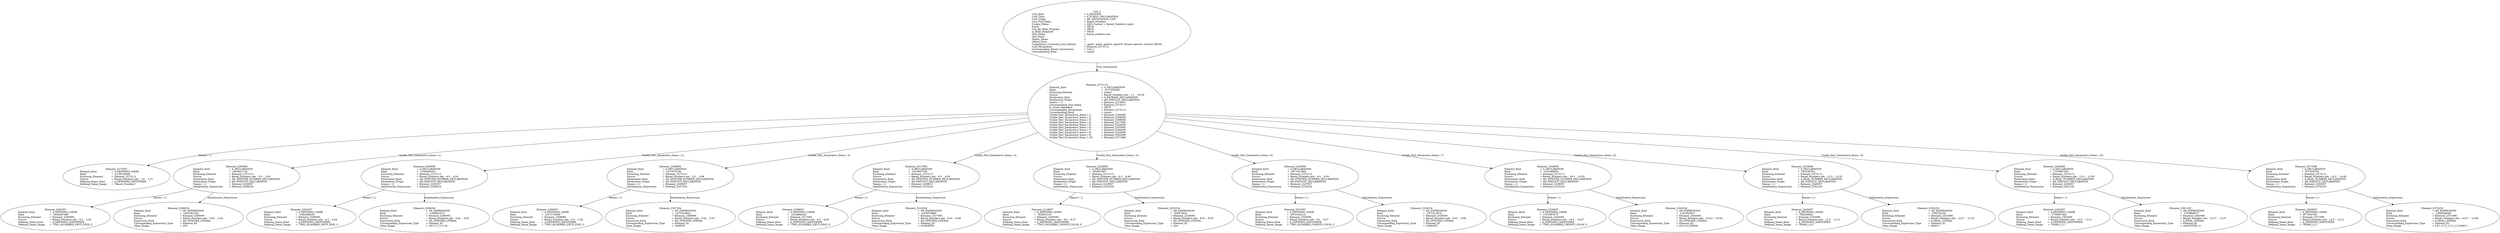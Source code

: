 digraph "based_numbers.adt" {
  Unit_2 -> Element_2373112
      [ label=Unit_Declaration ];
  Unit_2
      [ label=<<TABLE BORDER="0" CELLBORDER="0" CELLSPACING="0" CELLPADDING="0"> 
          <TR><TD COLSPAN="3">Unit_2</TD></TR>
          <TR><TD ALIGN="LEFT">Unit_Kind   </TD><TD> = </TD><TD ALIGN="LEFT">A_PACKAGE</TD></TR>
          <TR><TD ALIGN="LEFT">Unit_Class   </TD><TD> = </TD><TD ALIGN="LEFT">A_PUBLIC_DECLARATION</TD></TR>
          <TR><TD ALIGN="LEFT">Unit_Origin   </TD><TD> = </TD><TD ALIGN="LEFT">AN_APPLICATION_UNIT</TD></TR>
          <TR><TD ALIGN="LEFT">Unit_Full_Name    </TD><TD> = </TD><TD ALIGN="LEFT">Based_Numbers</TD></TR>
          <TR><TD ALIGN="LEFT">Unique_Name   </TD><TD> = </TD><TD ALIGN="LEFT">ASIS Context 1: Based_Numbers (spec)</TD></TR>
          <TR><TD ALIGN="LEFT">Exists  </TD><TD> = </TD><TD ALIGN="LEFT">TRUE</TD></TR>
          <TR><TD ALIGN="LEFT">Can_Be_Main_Program     </TD><TD> = </TD><TD ALIGN="LEFT">TRUE</TD></TR>
          <TR><TD ALIGN="LEFT">Is_Body_Required     </TD><TD> = </TD><TD ALIGN="LEFT">TRUE</TD></TR>
          <TR><TD ALIGN="LEFT">Text_Name   </TD><TD> = </TD><TD ALIGN="LEFT">based_numbers.ads</TD></TR>
          <TR><TD ALIGN="LEFT">Text_Form   </TD><TD> = </TD><TD ALIGN="LEFT"></TD></TR>
          <TR><TD ALIGN="LEFT">Object_Name   </TD><TD> = </TD><TD ALIGN="LEFT"></TD></TR>
          <TR><TD ALIGN="LEFT">Object_Form   </TD><TD> = </TD><TD ALIGN="LEFT"></TD></TR>
          <TR><TD ALIGN="LEFT">Compilation_Command_Line_Options         </TD><TD> = </TD><TD ALIGN="LEFT">-gnatc -gnatt -gnatws -gnatyN -mtune=generic -march=x86-64</TD></TR>
          <TR><TD ALIGN="LEFT">Unit_Declaration     </TD><TD> = </TD><TD ALIGN="LEFT">Element_2373112</TD></TR>
          <TR><TD ALIGN="LEFT">Corresponding_Parent_Declaration         </TD><TD> = </TD><TD ALIGN="LEFT">Unit_1</TD></TR>
          <TR><TD ALIGN="LEFT">Corresponding_Body     </TD><TD> = </TD><TD ALIGN="LEFT">(none)</TD></TR>
          </TABLE>> ];
  Element_2373112 -> Element_2273057
      [ label="Names ( 1)" ];
  Element_2373112 -> Element_2290095
      [ label="Visible_Part_Declarative_Items ( 1)" ];
  Element_2373112 -> Element_2299095
      [ label="Visible_Part_Declarative_Items ( 2)" ];
  Element_2373112 -> Element_2308095
      [ label="Visible_Part_Declarative_Items ( 3)" ];
  Element_2373112 -> Element_2317095
      [ label="Visible_Part_Declarative_Items ( 4)" ];
  Element_2373112 -> Element_2326095
      [ label="Visible_Part_Declarative_Items ( 5)" ];
  Element_2373112 -> Element_2335095
      [ label="Visible_Part_Declarative_Items ( 6)" ];
  Element_2373112 -> Element_2344095
      [ label="Visible_Part_Declarative_Items ( 7)" ];
  Element_2373112 -> Element_2353096
      [ label="Visible_Part_Declarative_Items ( 8)" ];
  Element_2373112 -> Element_2362096
      [ label="Visible_Part_Declarative_Items ( 9)" ];
  Element_2373112 -> Element_2371096
      [ label="Visible_Part_Declarative_Items ( 10)" ];
  Element_2373112
      [ label=<<TABLE BORDER="0" CELLBORDER="0" CELLSPACING="0" CELLPADDING="0"> 
          <TR><TD COLSPAN="3">Element_2373112</TD></TR>
          <TR><TD ALIGN="LEFT">Element_Kind    </TD><TD> = </TD><TD ALIGN="LEFT">A_DECLARATION</TD></TR>
          <TR><TD ALIGN="LEFT">Hash  </TD><TD> = </TD><TD ALIGN="LEFT">-2137259382</TD></TR>
          <TR><TD ALIGN="LEFT">Enclosing_Element     </TD><TD> = </TD><TD ALIGN="LEFT">(none)</TD></TR>
          <TR><TD ALIGN="LEFT">Source  </TD><TD> = </TD><TD ALIGN="LEFT">Based_Numbers.ads - 1:1 .. 16:18</TD></TR>
          <TR><TD ALIGN="LEFT">Declaration_Kind     </TD><TD> = </TD><TD ALIGN="LEFT">A_PACKAGE_DECLARATION</TD></TR>
          <TR><TD ALIGN="LEFT">Declaration_Origin     </TD><TD> = </TD><TD ALIGN="LEFT">AN_EXPLICIT_DECLARATION</TD></TR>
          <TR><TD ALIGN="LEFT">Names ( 1)   </TD><TD> = </TD><TD ALIGN="LEFT">Element_2273057</TD></TR>
          <TR><TD ALIGN="LEFT">Corresponding_End_Name      </TD><TD> = </TD><TD ALIGN="LEFT">Element_2374237</TD></TR>
          <TR><TD ALIGN="LEFT">Is_Name_Repeated     </TD><TD> = </TD><TD ALIGN="LEFT">TRUE</TD></TR>
          <TR><TD ALIGN="LEFT">Corresponding_Declaration       </TD><TD> = </TD><TD ALIGN="LEFT">Element_2373112</TD></TR>
          <TR><TD ALIGN="LEFT">Corresponding_Body     </TD><TD> = </TD><TD ALIGN="LEFT">(none)</TD></TR>
          <TR><TD ALIGN="LEFT">Visible_Part_Declarative_Items ( 1)         </TD><TD> = </TD><TD ALIGN="LEFT">Element_2290095</TD></TR>
          <TR><TD ALIGN="LEFT">Visible_Part_Declarative_Items ( 2)         </TD><TD> = </TD><TD ALIGN="LEFT">Element_2299095</TD></TR>
          <TR><TD ALIGN="LEFT">Visible_Part_Declarative_Items ( 3)         </TD><TD> = </TD><TD ALIGN="LEFT">Element_2308095</TD></TR>
          <TR><TD ALIGN="LEFT">Visible_Part_Declarative_Items ( 4)         </TD><TD> = </TD><TD ALIGN="LEFT">Element_2317095</TD></TR>
          <TR><TD ALIGN="LEFT">Visible_Part_Declarative_Items ( 5)         </TD><TD> = </TD><TD ALIGN="LEFT">Element_2326095</TD></TR>
          <TR><TD ALIGN="LEFT">Visible_Part_Declarative_Items ( 6)         </TD><TD> = </TD><TD ALIGN="LEFT">Element_2335095</TD></TR>
          <TR><TD ALIGN="LEFT">Visible_Part_Declarative_Items ( 7)         </TD><TD> = </TD><TD ALIGN="LEFT">Element_2344095</TD></TR>
          <TR><TD ALIGN="LEFT">Visible_Part_Declarative_Items ( 8)         </TD><TD> = </TD><TD ALIGN="LEFT">Element_2353096</TD></TR>
          <TR><TD ALIGN="LEFT">Visible_Part_Declarative_Items ( 9)         </TD><TD> = </TD><TD ALIGN="LEFT">Element_2362096</TD></TR>
          <TR><TD ALIGN="LEFT">Visible_Part_Declarative_Items ( 10)          </TD><TD> = </TD><TD ALIGN="LEFT">Element_2371096</TD></TR>
          </TABLE>> ];
  Element_2273057
      [ label=<<TABLE BORDER="0" CELLBORDER="0" CELLSPACING="0" CELLPADDING="0"> 
          <TR><TD COLSPAN="3">Element_2273057</TD></TR>
          <TR><TD ALIGN="LEFT">Element_Kind    </TD><TD> = </TD><TD ALIGN="LEFT">A_DEFINING_NAME</TD></TR>
          <TR><TD ALIGN="LEFT">Hash  </TD><TD> = </TD><TD ALIGN="LEFT">-2138156406</TD></TR>
          <TR><TD ALIGN="LEFT">Enclosing_Element     </TD><TD> = </TD><TD ALIGN="LEFT">Element_2373112</TD></TR>
          <TR><TD ALIGN="LEFT">Source  </TD><TD> = </TD><TD ALIGN="LEFT">Based_Numbers.ads - 1:9 .. 1:21</TD></TR>
          <TR><TD ALIGN="LEFT">Defining_Name_Kind     </TD><TD> = </TD><TD ALIGN="LEFT">A_DEFINING_IDENTIFIER</TD></TR>
          <TR><TD ALIGN="LEFT">Defining_Name_Image     </TD><TD> = </TD><TD ALIGN="LEFT">"Based_Numbers"</TD></TR>
          </TABLE>> ];
  Element_2290095 -> Element_2282057
      [ label="Names ( 1)" ];
  Element_2290095 -> Element_2289234
      [ label=Initialization_Expression ];
  Element_2290095
      [ label=<<TABLE BORDER="0" CELLBORDER="0" CELLSPACING="0" CELLPADDING="0"> 
          <TR><TD COLSPAN="3">Element_2290095</TD></TR>
          <TR><TD ALIGN="LEFT">Element_Kind    </TD><TD> = </TD><TD ALIGN="LEFT">A_DECLARATION</TD></TR>
          <TR><TD ALIGN="LEFT">Hash  </TD><TD> = </TD><TD ALIGN="LEFT">-1603931742</TD></TR>
          <TR><TD ALIGN="LEFT">Enclosing_Element     </TD><TD> = </TD><TD ALIGN="LEFT">Element_2373112</TD></TR>
          <TR><TD ALIGN="LEFT">Source  </TD><TD> = </TD><TD ALIGN="LEFT">Based_Numbers.ads - 3:3 .. 3:45</TD></TR>
          <TR><TD ALIGN="LEFT">Declaration_Kind     </TD><TD> = </TD><TD ALIGN="LEFT">AN_INTEGER_NUMBER_DECLARATION</TD></TR>
          <TR><TD ALIGN="LEFT">Declaration_Origin     </TD><TD> = </TD><TD ALIGN="LEFT">AN_EXPLICIT_DECLARATION</TD></TR>
          <TR><TD ALIGN="LEFT">Names ( 1)   </TD><TD> = </TD><TD ALIGN="LEFT">Element_2282057</TD></TR>
          <TR><TD ALIGN="LEFT">Initialization_Expression       </TD><TD> = </TD><TD ALIGN="LEFT">Element_2289234</TD></TR>
          </TABLE>> ];
  Element_2282057
      [ label=<<TABLE BORDER="0" CELLBORDER="0" CELLSPACING="0" CELLPADDING="0"> 
          <TR><TD COLSPAN="3">Element_2282057</TD></TR>
          <TR><TD ALIGN="LEFT">Element_Kind    </TD><TD> = </TD><TD ALIGN="LEFT">A_DEFINING_NAME</TD></TR>
          <TR><TD ALIGN="LEFT">Hash  </TD><TD> = </TD><TD ALIGN="LEFT">-1604087390</TD></TR>
          <TR><TD ALIGN="LEFT">Enclosing_Element     </TD><TD> = </TD><TD ALIGN="LEFT">Element_2290095</TD></TR>
          <TR><TD ALIGN="LEFT">Source  </TD><TD> = </TD><TD ALIGN="LEFT">Based_Numbers.ads - 3:3 .. 3:26</TD></TR>
          <TR><TD ALIGN="LEFT">Defining_Name_Kind     </TD><TD> = </TD><TD ALIGN="LEFT">A_DEFINING_IDENTIFIER</TD></TR>
          <TR><TD ALIGN="LEFT">Defining_Name_Image     </TD><TD> = </TD><TD ALIGN="LEFT">"TWO_HUNDRED_FIFTY_FIVE_0"</TD></TR>
          </TABLE>> ];
  Element_2289234
      [ label=<<TABLE BORDER="0" CELLBORDER="0" CELLSPACING="0" CELLPADDING="0"> 
          <TR><TD COLSPAN="3">Element_2289234</TD></TR>
          <TR><TD ALIGN="LEFT">Element_Kind    </TD><TD> = </TD><TD ALIGN="LEFT">AN_EXPRESSION</TD></TR>
          <TR><TD ALIGN="LEFT">Hash  </TD><TD> = </TD><TD ALIGN="LEFT">-1603361502</TD></TR>
          <TR><TD ALIGN="LEFT">Enclosing_Element     </TD><TD> = </TD><TD ALIGN="LEFT">Element_2290095</TD></TR>
          <TR><TD ALIGN="LEFT">Source  </TD><TD> = </TD><TD ALIGN="LEFT">Based_Numbers.ads - 3:42 .. 3:44</TD></TR>
          <TR><TD ALIGN="LEFT">Expression_Kind    </TD><TD> = </TD><TD ALIGN="LEFT">AN_INTEGER_LITERAL</TD></TR>
          <TR><TD ALIGN="LEFT">Corresponding_Expression_Type        </TD><TD> = </TD><TD ALIGN="LEFT">Element_82</TD></TR>
          <TR><TD ALIGN="LEFT">Value_Image   </TD><TD> = </TD><TD ALIGN="LEFT">255</TD></TR>
          </TABLE>> ];
  Element_2299095 -> Element_2291057
      [ label="Names ( 1)" ];
  Element_2299095 -> Element_2298234
      [ label=Initialization_Expression ];
  Element_2299095
      [ label=<<TABLE BORDER="0" CELLBORDER="0" CELLSPACING="0" CELLPADDING="0"> 
          <TR><TD COLSPAN="3">Element_2299095</TD></TR>
          <TR><TD ALIGN="LEFT">Element_Kind    </TD><TD> = </TD><TD ALIGN="LEFT">A_DECLARATION</TD></TR>
          <TR><TD ALIGN="LEFT">Hash  </TD><TD> = </TD><TD ALIGN="LEFT"> 1346566353</TD></TR>
          <TR><TD ALIGN="LEFT">Enclosing_Element     </TD><TD> = </TD><TD ALIGN="LEFT">Element_2373112</TD></TR>
          <TR><TD ALIGN="LEFT">Source  </TD><TD> = </TD><TD ALIGN="LEFT">Based_Numbers.ads - 4:3 .. 4:54</TD></TR>
          <TR><TD ALIGN="LEFT">Declaration_Kind     </TD><TD> = </TD><TD ALIGN="LEFT">AN_INTEGER_NUMBER_DECLARATION</TD></TR>
          <TR><TD ALIGN="LEFT">Declaration_Origin     </TD><TD> = </TD><TD ALIGN="LEFT">AN_EXPLICIT_DECLARATION</TD></TR>
          <TR><TD ALIGN="LEFT">Names ( 1)   </TD><TD> = </TD><TD ALIGN="LEFT">Element_2291057</TD></TR>
          <TR><TD ALIGN="LEFT">Initialization_Expression       </TD><TD> = </TD><TD ALIGN="LEFT">Element_2298234</TD></TR>
          </TABLE>> ];
  Element_2291057
      [ label=<<TABLE BORDER="0" CELLBORDER="0" CELLSPACING="0" CELLPADDING="0"> 
          <TR><TD COLSPAN="3">Element_2291057</TD></TR>
          <TR><TD ALIGN="LEFT">Element_Kind    </TD><TD> = </TD><TD ALIGN="LEFT">A_DEFINING_NAME</TD></TR>
          <TR><TD ALIGN="LEFT">Hash  </TD><TD> = </TD><TD ALIGN="LEFT"> 1346488529</TD></TR>
          <TR><TD ALIGN="LEFT">Enclosing_Element     </TD><TD> = </TD><TD ALIGN="LEFT">Element_2299095</TD></TR>
          <TR><TD ALIGN="LEFT">Source  </TD><TD> = </TD><TD ALIGN="LEFT">Based_Numbers.ads - 4:3 .. 4:26</TD></TR>
          <TR><TD ALIGN="LEFT">Defining_Name_Kind     </TD><TD> = </TD><TD ALIGN="LEFT">A_DEFINING_IDENTIFIER</TD></TR>
          <TR><TD ALIGN="LEFT">Defining_Name_Image     </TD><TD> = </TD><TD ALIGN="LEFT">"TWO_HUNDRED_FIFTY_FIVE_1"</TD></TR>
          </TABLE>> ];
  Element_2298234
      [ label=<<TABLE BORDER="0" CELLBORDER="0" CELLSPACING="0" CELLPADDING="0"> 
          <TR><TD COLSPAN="3">Element_2298234</TD></TR>
          <TR><TD ALIGN="LEFT">Element_Kind    </TD><TD> = </TD><TD ALIGN="LEFT">AN_EXPRESSION</TD></TR>
          <TR><TD ALIGN="LEFT">Hash  </TD><TD> = </TD><TD ALIGN="LEFT"> 1346851473</TD></TR>
          <TR><TD ALIGN="LEFT">Enclosing_Element     </TD><TD> = </TD><TD ALIGN="LEFT">Element_2299095</TD></TR>
          <TR><TD ALIGN="LEFT">Source  </TD><TD> = </TD><TD ALIGN="LEFT">Based_Numbers.ads - 4:42 .. 4:53</TD></TR>
          <TR><TD ALIGN="LEFT">Expression_Kind    </TD><TD> = </TD><TD ALIGN="LEFT">AN_INTEGER_LITERAL</TD></TR>
          <TR><TD ALIGN="LEFT">Corresponding_Expression_Type        </TD><TD> = </TD><TD ALIGN="LEFT">Element_82</TD></TR>
          <TR><TD ALIGN="LEFT">Value_Image   </TD><TD> = </TD><TD ALIGN="LEFT">2#1111_1111#</TD></TR>
          </TABLE>> ];
  Element_2308095 -> Element_2300057
      [ label="Names ( 1)" ];
  Element_2308095 -> Element_2307234
      [ label=Initialization_Expression ];
  Element_2308095
      [ label=<<TABLE BORDER="0" CELLBORDER="0" CELLSPACING="0" CELLPADDING="0"> 
          <TR><TD COLSPAN="3">Element_2308095</TD></TR>
          <TR><TD ALIGN="LEFT">Element_Kind    </TD><TD> = </TD><TD ALIGN="LEFT">A_DECLARATION</TD></TR>
          <TR><TD ALIGN="LEFT">Hash  </TD><TD> = </TD><TD ALIGN="LEFT">-1473676184</TD></TR>
          <TR><TD ALIGN="LEFT">Enclosing_Element     </TD><TD> = </TD><TD ALIGN="LEFT">Element_2373112</TD></TR>
          <TR><TD ALIGN="LEFT">Source  </TD><TD> = </TD><TD ALIGN="LEFT">Based_Numbers.ads - 5:3 .. 5:48</TD></TR>
          <TR><TD ALIGN="LEFT">Declaration_Kind     </TD><TD> = </TD><TD ALIGN="LEFT">AN_INTEGER_NUMBER_DECLARATION</TD></TR>
          <TR><TD ALIGN="LEFT">Declaration_Origin     </TD><TD> = </TD><TD ALIGN="LEFT">AN_EXPLICIT_DECLARATION</TD></TR>
          <TR><TD ALIGN="LEFT">Names ( 1)   </TD><TD> = </TD><TD ALIGN="LEFT">Element_2300057</TD></TR>
          <TR><TD ALIGN="LEFT">Initialization_Expression       </TD><TD> = </TD><TD ALIGN="LEFT">Element_2307234</TD></TR>
          </TABLE>> ];
  Element_2300057
      [ label=<<TABLE BORDER="0" CELLBORDER="0" CELLSPACING="0" CELLPADDING="0"> 
          <TR><TD COLSPAN="3">Element_2300057</TD></TR>
          <TR><TD ALIGN="LEFT">Element_Kind    </TD><TD> = </TD><TD ALIGN="LEFT">A_DEFINING_NAME</TD></TR>
          <TR><TD ALIGN="LEFT">Hash  </TD><TD> = </TD><TD ALIGN="LEFT">-1473715096</TD></TR>
          <TR><TD ALIGN="LEFT">Enclosing_Element     </TD><TD> = </TD><TD ALIGN="LEFT">Element_2308095</TD></TR>
          <TR><TD ALIGN="LEFT">Source  </TD><TD> = </TD><TD ALIGN="LEFT">Based_Numbers.ads - 5:3 .. 5:26</TD></TR>
          <TR><TD ALIGN="LEFT">Defining_Name_Kind     </TD><TD> = </TD><TD ALIGN="LEFT">A_DEFINING_IDENTIFIER</TD></TR>
          <TR><TD ALIGN="LEFT">Defining_Name_Image     </TD><TD> = </TD><TD ALIGN="LEFT">"TWO_HUNDRED_FIFTY_FIVE_2"</TD></TR>
          </TABLE>> ];
  Element_2307234
      [ label=<<TABLE BORDER="0" CELLBORDER="0" CELLSPACING="0" CELLPADDING="0"> 
          <TR><TD COLSPAN="3">Element_2307234</TD></TR>
          <TR><TD ALIGN="LEFT">Element_Kind    </TD><TD> = </TD><TD ALIGN="LEFT">AN_EXPRESSION</TD></TR>
          <TR><TD ALIGN="LEFT">Hash  </TD><TD> = </TD><TD ALIGN="LEFT">-1473533624</TD></TR>
          <TR><TD ALIGN="LEFT">Enclosing_Element     </TD><TD> = </TD><TD ALIGN="LEFT">Element_2308095</TD></TR>
          <TR><TD ALIGN="LEFT">Source  </TD><TD> = </TD><TD ALIGN="LEFT">Based_Numbers.ads - 5:42 .. 5:47</TD></TR>
          <TR><TD ALIGN="LEFT">Expression_Kind    </TD><TD> = </TD><TD ALIGN="LEFT">AN_INTEGER_LITERAL</TD></TR>
          <TR><TD ALIGN="LEFT">Corresponding_Expression_Type        </TD><TD> = </TD><TD ALIGN="LEFT">Element_82</TD></TR>
          <TR><TD ALIGN="LEFT">Value_Image   </TD><TD> = </TD><TD ALIGN="LEFT">16#FF#</TD></TR>
          </TABLE>> ];
  Element_2317095 -> Element_2309057
      [ label="Names ( 1)" ];
  Element_2317095 -> Element_2316234
      [ label=Initialization_Expression ];
  Element_2317095
      [ label=<<TABLE BORDER="0" CELLBORDER="0" CELLSPACING="0" CELLPADDING="0"> 
          <TR><TD COLSPAN="3">Element_2317095</TD></TR>
          <TR><TD ALIGN="LEFT">Element_Kind    </TD><TD> = </TD><TD ALIGN="LEFT">A_DECLARATION</TD></TR>
          <TR><TD ALIGN="LEFT">Hash  </TD><TD> = </TD><TD ALIGN="LEFT"> 1410907700</TD></TR>
          <TR><TD ALIGN="LEFT">Enclosing_Element     </TD><TD> = </TD><TD ALIGN="LEFT">Element_2373112</TD></TR>
          <TR><TD ALIGN="LEFT">Source  </TD><TD> = </TD><TD ALIGN="LEFT">Based_Numbers.ads - 6:3 .. 6:50</TD></TR>
          <TR><TD ALIGN="LEFT">Declaration_Kind     </TD><TD> = </TD><TD ALIGN="LEFT">AN_INTEGER_NUMBER_DECLARATION</TD></TR>
          <TR><TD ALIGN="LEFT">Declaration_Origin     </TD><TD> = </TD><TD ALIGN="LEFT">AN_EXPLICIT_DECLARATION</TD></TR>
          <TR><TD ALIGN="LEFT">Names ( 1)   </TD><TD> = </TD><TD ALIGN="LEFT">Element_2309057</TD></TR>
          <TR><TD ALIGN="LEFT">Initialization_Expression       </TD><TD> = </TD><TD ALIGN="LEFT">Element_2316234</TD></TR>
          </TABLE>> ];
  Element_2309057
      [ label=<<TABLE BORDER="0" CELLBORDER="0" CELLSPACING="0" CELLPADDING="0"> 
          <TR><TD COLSPAN="3">Element_2309057</TD></TR>
          <TR><TD ALIGN="LEFT">Element_Kind    </TD><TD> = </TD><TD ALIGN="LEFT">A_DEFINING_NAME</TD></TR>
          <TR><TD ALIGN="LEFT">Hash  </TD><TD> = </TD><TD ALIGN="LEFT"> 1410888244</TD></TR>
          <TR><TD ALIGN="LEFT">Enclosing_Element     </TD><TD> = </TD><TD ALIGN="LEFT">Element_2317095</TD></TR>
          <TR><TD ALIGN="LEFT">Source  </TD><TD> = </TD><TD ALIGN="LEFT">Based_Numbers.ads - 6:3 .. 6:26</TD></TR>
          <TR><TD ALIGN="LEFT">Defining_Name_Kind     </TD><TD> = </TD><TD ALIGN="LEFT">A_DEFINING_IDENTIFIER</TD></TR>
          <TR><TD ALIGN="LEFT">Defining_Name_Image     </TD><TD> = </TD><TD ALIGN="LEFT">"TWO_HUNDRED_FIFTY_FIVE_3"</TD></TR>
          </TABLE>> ];
  Element_2316234
      [ label=<<TABLE BORDER="0" CELLBORDER="0" CELLSPACING="0" CELLPADDING="0"> 
          <TR><TD COLSPAN="3">Element_2316234</TD></TR>
          <TR><TD ALIGN="LEFT">Element_Kind    </TD><TD> = </TD><TD ALIGN="LEFT">AN_EXPRESSION</TD></TR>
          <TR><TD ALIGN="LEFT">Hash  </TD><TD> = </TD><TD ALIGN="LEFT"> 1410978980</TD></TR>
          <TR><TD ALIGN="LEFT">Enclosing_Element     </TD><TD> = </TD><TD ALIGN="LEFT">Element_2317095</TD></TR>
          <TR><TD ALIGN="LEFT">Source  </TD><TD> = </TD><TD ALIGN="LEFT">Based_Numbers.ads - 6:42 .. 6:49</TD></TR>
          <TR><TD ALIGN="LEFT">Expression_Kind    </TD><TD> = </TD><TD ALIGN="LEFT">AN_INTEGER_LITERAL</TD></TR>
          <TR><TD ALIGN="LEFT">Corresponding_Expression_Type        </TD><TD> = </TD><TD ALIGN="LEFT">Element_82</TD></TR>
          <TR><TD ALIGN="LEFT">Value_Image   </TD><TD> = </TD><TD ALIGN="LEFT">016#0FF#</TD></TR>
          </TABLE>> ];
  Element_2326095 -> Element_2318057
      [ label="Names ( 1)" ];
  Element_2326095 -> Element_2325234
      [ label=Initialization_Expression ];
  Element_2326095
      [ label=<<TABLE BORDER="0" CELLBORDER="0" CELLSPACING="0" CELLPADDING="0"> 
          <TR><TD COLSPAN="3">Element_2326095</TD></TR>
          <TR><TD ALIGN="LEFT">Element_Kind    </TD><TD> = </TD><TD ALIGN="LEFT">A_DECLARATION</TD></TR>
          <TR><TD ALIGN="LEFT">Hash  </TD><TD> = </TD><TD ALIGN="LEFT"> 352857997</TD></TR>
          <TR><TD ALIGN="LEFT">Enclosing_Element     </TD><TD> = </TD><TD ALIGN="LEFT">Element_2373112</TD></TR>
          <TR><TD ALIGN="LEFT">Source  </TD><TD> = </TD><TD ALIGN="LEFT">Based_Numbers.ads - 8:3 .. 8:46</TD></TR>
          <TR><TD ALIGN="LEFT">Declaration_Kind     </TD><TD> = </TD><TD ALIGN="LEFT">AN_INTEGER_NUMBER_DECLARATION</TD></TR>
          <TR><TD ALIGN="LEFT">Declaration_Origin     </TD><TD> = </TD><TD ALIGN="LEFT">AN_EXPLICIT_DECLARATION</TD></TR>
          <TR><TD ALIGN="LEFT">Names ( 1)   </TD><TD> = </TD><TD ALIGN="LEFT">Element_2318057</TD></TR>
          <TR><TD ALIGN="LEFT">Initialization_Expression       </TD><TD> = </TD><TD ALIGN="LEFT">Element_2325234</TD></TR>
          </TABLE>> ];
  Element_2318057
      [ label=<<TABLE BORDER="0" CELLBORDER="0" CELLSPACING="0" CELLPADDING="0"> 
          <TR><TD COLSPAN="3">Element_2318057</TD></TR>
          <TR><TD ALIGN="LEFT">Element_Kind    </TD><TD> = </TD><TD ALIGN="LEFT">A_DEFINING_NAME</TD></TR>
          <TR><TD ALIGN="LEFT">Hash  </TD><TD> = </TD><TD ALIGN="LEFT"> 352853133</TD></TR>
          <TR><TD ALIGN="LEFT">Enclosing_Element     </TD><TD> = </TD><TD ALIGN="LEFT">Element_2326095</TD></TR>
          <TR><TD ALIGN="LEFT">Source  </TD><TD> = </TD><TD ALIGN="LEFT">Based_Numbers.ads - 8:3 .. 8:27</TD></TR>
          <TR><TD ALIGN="LEFT">Defining_Name_Kind     </TD><TD> = </TD><TD ALIGN="LEFT">A_DEFINING_IDENTIFIER</TD></TR>
          <TR><TD ALIGN="LEFT">Defining_Name_Image     </TD><TD> = </TD><TD ALIGN="LEFT">"TWO_HUNDRED_TWENTY_FOUR_0"</TD></TR>
          </TABLE>> ];
  Element_2325234
      [ label=<<TABLE BORDER="0" CELLBORDER="0" CELLSPACING="0" CELLPADDING="0"> 
          <TR><TD COLSPAN="3">Element_2325234</TD></TR>
          <TR><TD ALIGN="LEFT">Element_Kind    </TD><TD> = </TD><TD ALIGN="LEFT">AN_EXPRESSION</TD></TR>
          <TR><TD ALIGN="LEFT">Hash  </TD><TD> = </TD><TD ALIGN="LEFT"> 352875821</TD></TR>
          <TR><TD ALIGN="LEFT">Enclosing_Element     </TD><TD> = </TD><TD ALIGN="LEFT">Element_2326095</TD></TR>
          <TR><TD ALIGN="LEFT">Source  </TD><TD> = </TD><TD ALIGN="LEFT">Based_Numbers.ads - 8:43 .. 8:45</TD></TR>
          <TR><TD ALIGN="LEFT">Expression_Kind    </TD><TD> = </TD><TD ALIGN="LEFT">AN_INTEGER_LITERAL</TD></TR>
          <TR><TD ALIGN="LEFT">Corresponding_Expression_Type        </TD><TD> = </TD><TD ALIGN="LEFT">Element_82</TD></TR>
          <TR><TD ALIGN="LEFT">Value_Image   </TD><TD> = </TD><TD ALIGN="LEFT">224</TD></TR>
          </TABLE>> ];
  Element_2335095 -> Element_2327057
      [ label="Names ( 1)" ];
  Element_2335095 -> Element_2334234
      [ label=Initialization_Expression ];
  Element_2335095
      [ label=<<TABLE BORDER="0" CELLBORDER="0" CELLSPACING="0" CELLPADDING="0"> 
          <TR><TD COLSPAN="3">Element_2335095</TD></TR>
          <TR><TD ALIGN="LEFT">Element_Kind    </TD><TD> = </TD><TD ALIGN="LEFT">A_DECLARATION</TD></TR>
          <TR><TD ALIGN="LEFT">Hash  </TD><TD> = </TD><TD ALIGN="LEFT">-1971021882</TD></TR>
          <TR><TD ALIGN="LEFT">Enclosing_Element     </TD><TD> = </TD><TD ALIGN="LEFT">Element_2373112</TD></TR>
          <TR><TD ALIGN="LEFT">Source  </TD><TD> = </TD><TD ALIGN="LEFT">Based_Numbers.ads - 9:3 .. 9:50</TD></TR>
          <TR><TD ALIGN="LEFT">Declaration_Kind     </TD><TD> = </TD><TD ALIGN="LEFT">AN_INTEGER_NUMBER_DECLARATION</TD></TR>
          <TR><TD ALIGN="LEFT">Declaration_Origin     </TD><TD> = </TD><TD ALIGN="LEFT">AN_EXPLICIT_DECLARATION</TD></TR>
          <TR><TD ALIGN="LEFT">Names ( 1)   </TD><TD> = </TD><TD ALIGN="LEFT">Element_2327057</TD></TR>
          <TR><TD ALIGN="LEFT">Initialization_Expression       </TD><TD> = </TD><TD ALIGN="LEFT">Element_2334234</TD></TR>
          </TABLE>> ];
  Element_2327057
      [ label=<<TABLE BORDER="0" CELLBORDER="0" CELLSPACING="0" CELLPADDING="0"> 
          <TR><TD COLSPAN="3">Element_2327057</TD></TR>
          <TR><TD ALIGN="LEFT">Element_Kind    </TD><TD> = </TD><TD ALIGN="LEFT">A_DEFINING_NAME</TD></TR>
          <TR><TD ALIGN="LEFT">Hash  </TD><TD> = </TD><TD ALIGN="LEFT">-1971024314</TD></TR>
          <TR><TD ALIGN="LEFT">Enclosing_Element     </TD><TD> = </TD><TD ALIGN="LEFT">Element_2335095</TD></TR>
          <TR><TD ALIGN="LEFT">Source  </TD><TD> = </TD><TD ALIGN="LEFT">Based_Numbers.ads - 9:3 .. 9:27</TD></TR>
          <TR><TD ALIGN="LEFT">Defining_Name_Kind     </TD><TD> = </TD><TD ALIGN="LEFT">A_DEFINING_IDENTIFIER</TD></TR>
          <TR><TD ALIGN="LEFT">Defining_Name_Image     </TD><TD> = </TD><TD ALIGN="LEFT">"TWO_HUNDRED_TWENTY_FOUR_1"</TD></TR>
          </TABLE>> ];
  Element_2334234
      [ label=<<TABLE BORDER="0" CELLBORDER="0" CELLSPACING="0" CELLPADDING="0"> 
          <TR><TD COLSPAN="3">Element_2334234</TD></TR>
          <TR><TD ALIGN="LEFT">Element_Kind    </TD><TD> = </TD><TD ALIGN="LEFT">AN_EXPRESSION</TD></TR>
          <TR><TD ALIGN="LEFT">Hash  </TD><TD> = </TD><TD ALIGN="LEFT">-1971012970</TD></TR>
          <TR><TD ALIGN="LEFT">Enclosing_Element     </TD><TD> = </TD><TD ALIGN="LEFT">Element_2335095</TD></TR>
          <TR><TD ALIGN="LEFT">Source  </TD><TD> = </TD><TD ALIGN="LEFT">Based_Numbers.ads - 9:43 .. 9:49</TD></TR>
          <TR><TD ALIGN="LEFT">Expression_Kind    </TD><TD> = </TD><TD ALIGN="LEFT">AN_INTEGER_LITERAL</TD></TR>
          <TR><TD ALIGN="LEFT">Corresponding_Expression_Type        </TD><TD> = </TD><TD ALIGN="LEFT">Element_82</TD></TR>
          <TR><TD ALIGN="LEFT">Value_Image   </TD><TD> = </TD><TD ALIGN="LEFT">16#E#E1</TD></TR>
          </TABLE>> ];
  Element_2344095 -> Element_2336057
      [ label="Names ( 1)" ];
  Element_2344095 -> Element_2343234
      [ label=Initialization_Expression ];
  Element_2344095
      [ label=<<TABLE BORDER="0" CELLBORDER="0" CELLSPACING="0" CELLPADDING="0"> 
          <TR><TD COLSPAN="3">Element_2344095</TD></TR>
          <TR><TD ALIGN="LEFT">Element_Kind    </TD><TD> = </TD><TD ALIGN="LEFT">A_DECLARATION</TD></TR>
          <TR><TD ALIGN="LEFT">Hash  </TD><TD> = </TD><TD ALIGN="LEFT"> 1161989091</TD></TR>
          <TR><TD ALIGN="LEFT">Enclosing_Element     </TD><TD> = </TD><TD ALIGN="LEFT">Element_2373112</TD></TR>
          <TR><TD ALIGN="LEFT">Source  </TD><TD> = </TD><TD ALIGN="LEFT">Based_Numbers.ads - 10:3 .. 10:55</TD></TR>
          <TR><TD ALIGN="LEFT">Declaration_Kind     </TD><TD> = </TD><TD ALIGN="LEFT">AN_INTEGER_NUMBER_DECLARATION</TD></TR>
          <TR><TD ALIGN="LEFT">Declaration_Origin     </TD><TD> = </TD><TD ALIGN="LEFT">AN_EXPLICIT_DECLARATION</TD></TR>
          <TR><TD ALIGN="LEFT">Names ( 1)   </TD><TD> = </TD><TD ALIGN="LEFT">Element_2336057</TD></TR>
          <TR><TD ALIGN="LEFT">Initialization_Expression       </TD><TD> = </TD><TD ALIGN="LEFT">Element_2343234</TD></TR>
          </TABLE>> ];
  Element_2336057
      [ label=<<TABLE BORDER="0" CELLBORDER="0" CELLSPACING="0" CELLPADDING="0"> 
          <TR><TD COLSPAN="3">Element_2336057</TD></TR>
          <TR><TD ALIGN="LEFT">Element_Kind    </TD><TD> = </TD><TD ALIGN="LEFT">A_DEFINING_NAME</TD></TR>
          <TR><TD ALIGN="LEFT">Hash  </TD><TD> = </TD><TD ALIGN="LEFT"> 1161987875</TD></TR>
          <TR><TD ALIGN="LEFT">Enclosing_Element     </TD><TD> = </TD><TD ALIGN="LEFT">Element_2344095</TD></TR>
          <TR><TD ALIGN="LEFT">Source  </TD><TD> = </TD><TD ALIGN="LEFT">Based_Numbers.ads - 10:3 .. 10:27</TD></TR>
          <TR><TD ALIGN="LEFT">Defining_Name_Kind     </TD><TD> = </TD><TD ALIGN="LEFT">A_DEFINING_IDENTIFIER</TD></TR>
          <TR><TD ALIGN="LEFT">Defining_Name_Image     </TD><TD> = </TD><TD ALIGN="LEFT">"TWO_HUNDRED_TWENTY_FOUR_2"</TD></TR>
          </TABLE>> ];
  Element_2343234
      [ label=<<TABLE BORDER="0" CELLBORDER="0" CELLSPACING="0" CELLPADDING="0"> 
          <TR><TD COLSPAN="3">Element_2343234</TD></TR>
          <TR><TD ALIGN="LEFT">Element_Kind    </TD><TD> = </TD><TD ALIGN="LEFT">AN_EXPRESSION</TD></TR>
          <TR><TD ALIGN="LEFT">Hash  </TD><TD> = </TD><TD ALIGN="LEFT"> 1161993547</TD></TR>
          <TR><TD ALIGN="LEFT">Enclosing_Element     </TD><TD> = </TD><TD ALIGN="LEFT">Element_2344095</TD></TR>
          <TR><TD ALIGN="LEFT">Source  </TD><TD> = </TD><TD ALIGN="LEFT">Based_Numbers.ads - 10:43 .. 10:54</TD></TR>
          <TR><TD ALIGN="LEFT">Expression_Kind    </TD><TD> = </TD><TD ALIGN="LEFT">AN_INTEGER_LITERAL</TD></TR>
          <TR><TD ALIGN="LEFT">Corresponding_Expression_Type        </TD><TD> = </TD><TD ALIGN="LEFT">Element_82</TD></TR>
          <TR><TD ALIGN="LEFT">Value_Image   </TD><TD> = </TD><TD ALIGN="LEFT">2#1110_0000#</TD></TR>
          </TABLE>> ];
  Element_2353096 -> Element_2345057
      [ label="Names ( 1)" ];
  Element_2353096 -> Element_2352235
      [ label=Initialization_Expression ];
  Element_2353096
      [ label=<<TABLE BORDER="0" CELLBORDER="0" CELLSPACING="0" CELLPADDING="0"> 
          <TR><TD COLSPAN="3">Element_2353096</TD></TR>
          <TR><TD ALIGN="LEFT">Element_Kind    </TD><TD> = </TD><TD ALIGN="LEFT">A_DECLARATION</TD></TR>
          <TR><TD ALIGN="LEFT">Hash  </TD><TD> = </TD><TD ALIGN="LEFT">-783236352</TD></TR>
          <TR><TD ALIGN="LEFT">Enclosing_Element     </TD><TD> = </TD><TD ALIGN="LEFT">Element_2373112</TD></TR>
          <TR><TD ALIGN="LEFT">Source  </TD><TD> = </TD><TD ALIGN="LEFT">Based_Numbers.ads - 12:3 .. 12:33</TD></TR>
          <TR><TD ALIGN="LEFT">Declaration_Kind     </TD><TD> = </TD><TD ALIGN="LEFT">A_REAL_NUMBER_DECLARATION</TD></TR>
          <TR><TD ALIGN="LEFT">Declaration_Origin     </TD><TD> = </TD><TD ALIGN="LEFT">AN_EXPLICIT_DECLARATION</TD></TR>
          <TR><TD ALIGN="LEFT">Names ( 1)   </TD><TD> = </TD><TD ALIGN="LEFT">Element_2345057</TD></TR>
          <TR><TD ALIGN="LEFT">Initialization_Expression       </TD><TD> = </TD><TD ALIGN="LEFT">Element_2352235</TD></TR>
          </TABLE>> ];
  Element_2345057
      [ label=<<TABLE BORDER="0" CELLBORDER="0" CELLSPACING="0" CELLPADDING="0"> 
          <TR><TD COLSPAN="3">Element_2345057</TD></TR>
          <TR><TD ALIGN="LEFT">Element_Kind    </TD><TD> = </TD><TD ALIGN="LEFT">A_DEFINING_NAME</TD></TR>
          <TR><TD ALIGN="LEFT">Hash  </TD><TD> = </TD><TD ALIGN="LEFT">-783236664</TD></TR>
          <TR><TD ALIGN="LEFT">Enclosing_Element     </TD><TD> = </TD><TD ALIGN="LEFT">Element_2353096</TD></TR>
          <TR><TD ALIGN="LEFT">Source  </TD><TD> = </TD><TD ALIGN="LEFT">Based_Numbers.ads - 12:3 .. 12:11</TD></TR>
          <TR><TD ALIGN="LEFT">Defining_Name_Kind     </TD><TD> = </TD><TD ALIGN="LEFT">A_DEFINING_IDENTIFIER</TD></TR>
          <TR><TD ALIGN="LEFT">Defining_Name_Image     </TD><TD> = </TD><TD ALIGN="LEFT">"F4095_0_0"</TD></TR>
          </TABLE>> ];
  Element_2352235
      [ label=<<TABLE BORDER="0" CELLBORDER="0" CELLSPACING="0" CELLPADDING="0"> 
          <TR><TD COLSPAN="3">Element_2352235</TD></TR>
          <TR><TD ALIGN="LEFT">Element_Kind    </TD><TD> = </TD><TD ALIGN="LEFT">AN_EXPRESSION</TD></TR>
          <TR><TD ALIGN="LEFT">Hash  </TD><TD> = </TD><TD ALIGN="LEFT">-783235238</TD></TR>
          <TR><TD ALIGN="LEFT">Enclosing_Element     </TD><TD> = </TD><TD ALIGN="LEFT">Element_2353096</TD></TR>
          <TR><TD ALIGN="LEFT">Source  </TD><TD> = </TD><TD ALIGN="LEFT">Based_Numbers.ads - 12:27 .. 12:32</TD></TR>
          <TR><TD ALIGN="LEFT">Expression_Kind    </TD><TD> = </TD><TD ALIGN="LEFT">A_REAL_LITERAL</TD></TR>
          <TR><TD ALIGN="LEFT">Corresponding_Expression_Type        </TD><TD> = </TD><TD ALIGN="LEFT">Element_82</TD></TR>
          <TR><TD ALIGN="LEFT">Value_Image   </TD><TD> = </TD><TD ALIGN="LEFT">4095.0</TD></TR>
          </TABLE>> ];
  Element_2362096 -> Element_2354057
      [ label="Names ( 1)" ];
  Element_2362096 -> Element_2361235
      [ label=Initialization_Expression ];
  Element_2362096
      [ label=<<TABLE BORDER="0" CELLBORDER="0" CELLSPACING="0" CELLPADDING="0"> 
          <TR><TD COLSPAN="3">Element_2362096</TD></TR>
          <TR><TD ALIGN="LEFT">Element_Kind    </TD><TD> = </TD><TD ALIGN="LEFT">A_DECLARATION</TD></TR>
          <TR><TD ALIGN="LEFT">Hash  </TD><TD> = </TD><TD ALIGN="LEFT"> 1755867520</TD></TR>
          <TR><TD ALIGN="LEFT">Enclosing_Element     </TD><TD> = </TD><TD ALIGN="LEFT">Element_2373112</TD></TR>
          <TR><TD ALIGN="LEFT">Source  </TD><TD> = </TD><TD ALIGN="LEFT">Based_Numbers.ads - 13:3 .. 13:38</TD></TR>
          <TR><TD ALIGN="LEFT">Declaration_Kind     </TD><TD> = </TD><TD ALIGN="LEFT">A_REAL_NUMBER_DECLARATION</TD></TR>
          <TR><TD ALIGN="LEFT">Declaration_Origin     </TD><TD> = </TD><TD ALIGN="LEFT">AN_EXPLICIT_DECLARATION</TD></TR>
          <TR><TD ALIGN="LEFT">Names ( 1)   </TD><TD> = </TD><TD ALIGN="LEFT">Element_2354057</TD></TR>
          <TR><TD ALIGN="LEFT">Initialization_Expression       </TD><TD> = </TD><TD ALIGN="LEFT">Element_2361235</TD></TR>
          </TABLE>> ];
  Element_2354057
      [ label=<<TABLE BORDER="0" CELLBORDER="0" CELLSPACING="0" CELLPADDING="0"> 
          <TR><TD COLSPAN="3">Element_2354057</TD></TR>
          <TR><TD ALIGN="LEFT">Element_Kind    </TD><TD> = </TD><TD ALIGN="LEFT">A_DEFINING_NAME</TD></TR>
          <TR><TD ALIGN="LEFT">Hash  </TD><TD> = </TD><TD ALIGN="LEFT"> 1755867364</TD></TR>
          <TR><TD ALIGN="LEFT">Enclosing_Element     </TD><TD> = </TD><TD ALIGN="LEFT">Element_2362096</TD></TR>
          <TR><TD ALIGN="LEFT">Source  </TD><TD> = </TD><TD ALIGN="LEFT">Based_Numbers.ads - 13:3 .. 13:11</TD></TR>
          <TR><TD ALIGN="LEFT">Defining_Name_Kind     </TD><TD> = </TD><TD ALIGN="LEFT">A_DEFINING_IDENTIFIER</TD></TR>
          <TR><TD ALIGN="LEFT">Defining_Name_Image     </TD><TD> = </TD><TD ALIGN="LEFT">"F4095_0_1"</TD></TR>
          </TABLE>> ];
  Element_2361235
      [ label=<<TABLE BORDER="0" CELLBORDER="0" CELLSPACING="0" CELLPADDING="0"> 
          <TR><TD COLSPAN="3">Element_2361235</TD></TR>
          <TR><TD ALIGN="LEFT">Element_Kind    </TD><TD> = </TD><TD ALIGN="LEFT">AN_EXPRESSION</TD></TR>
          <TR><TD ALIGN="LEFT">Hash  </TD><TD> = </TD><TD ALIGN="LEFT"> 1755868077</TD></TR>
          <TR><TD ALIGN="LEFT">Enclosing_Element     </TD><TD> = </TD><TD ALIGN="LEFT">Element_2362096</TD></TR>
          <TR><TD ALIGN="LEFT">Source  </TD><TD> = </TD><TD ALIGN="LEFT">Based_Numbers.ads - 13:27 .. 13:37</TD></TR>
          <TR><TD ALIGN="LEFT">Expression_Kind    </TD><TD> = </TD><TD ALIGN="LEFT">A_REAL_LITERAL</TD></TR>
          <TR><TD ALIGN="LEFT">Corresponding_Expression_Type        </TD><TD> = </TD><TD ALIGN="LEFT">Element_82</TD></TR>
          <TR><TD ALIGN="LEFT">Value_Image   </TD><TD> = </TD><TD ALIGN="LEFT">16#F.FF#E+2</TD></TR>
          </TABLE>> ];
  Element_2371096 -> Element_2363057
      [ label="Names ( 1)" ];
  Element_2371096 -> Element_2370235
      [ label=Initialization_Expression ];
  Element_2371096
      [ label=<<TABLE BORDER="0" CELLBORDER="0" CELLSPACING="0" CELLPADDING="0"> 
          <TR><TD COLSPAN="3">Element_2371096</TD></TR>
          <TR><TD ALIGN="LEFT">Element_Kind    </TD><TD> = </TD><TD ALIGN="LEFT">A_DECLARATION</TD></TR>
          <TR><TD ALIGN="LEFT">Hash  </TD><TD> = </TD><TD ALIGN="LEFT"> 877934784</TD></TR>
          <TR><TD ALIGN="LEFT">Enclosing_Element     </TD><TD> = </TD><TD ALIGN="LEFT">Element_2373112</TD></TR>
          <TR><TD ALIGN="LEFT">Source  </TD><TD> = </TD><TD ALIGN="LEFT">Based_Numbers.ads - 14:3 .. 14:49</TD></TR>
          <TR><TD ALIGN="LEFT">Declaration_Kind     </TD><TD> = </TD><TD ALIGN="LEFT">A_REAL_NUMBER_DECLARATION</TD></TR>
          <TR><TD ALIGN="LEFT">Declaration_Origin     </TD><TD> = </TD><TD ALIGN="LEFT">AN_EXPLICIT_DECLARATION</TD></TR>
          <TR><TD ALIGN="LEFT">Names ( 1)   </TD><TD> = </TD><TD ALIGN="LEFT">Element_2363057</TD></TR>
          <TR><TD ALIGN="LEFT">Initialization_Expression       </TD><TD> = </TD><TD ALIGN="LEFT">Element_2370235</TD></TR>
          </TABLE>> ];
  Element_2363057
      [ label=<<TABLE BORDER="0" CELLBORDER="0" CELLSPACING="0" CELLPADDING="0"> 
          <TR><TD COLSPAN="3">Element_2363057</TD></TR>
          <TR><TD ALIGN="LEFT">Element_Kind    </TD><TD> = </TD><TD ALIGN="LEFT">A_DEFINING_NAME</TD></TR>
          <TR><TD ALIGN="LEFT">Hash  </TD><TD> = </TD><TD ALIGN="LEFT"> 877934706</TD></TR>
          <TR><TD ALIGN="LEFT">Enclosing_Element     </TD><TD> = </TD><TD ALIGN="LEFT">Element_2371096</TD></TR>
          <TR><TD ALIGN="LEFT">Source  </TD><TD> = </TD><TD ALIGN="LEFT">Based_Numbers.ads - 14:3 .. 14:11</TD></TR>
          <TR><TD ALIGN="LEFT">Defining_Name_Kind     </TD><TD> = </TD><TD ALIGN="LEFT">A_DEFINING_IDENTIFIER</TD></TR>
          <TR><TD ALIGN="LEFT">Defining_Name_Image     </TD><TD> = </TD><TD ALIGN="LEFT">"F4095_0_2"</TD></TR>
          </TABLE>> ];
  Element_2370235
      [ label=<<TABLE BORDER="0" CELLBORDER="0" CELLSPACING="0" CELLPADDING="0"> 
          <TR><TD COLSPAN="3">Element_2370235</TD></TR>
          <TR><TD ALIGN="LEFT">Element_Kind    </TD><TD> = </TD><TD ALIGN="LEFT">AN_EXPRESSION</TD></TR>
          <TR><TD ALIGN="LEFT">Hash  </TD><TD> = </TD><TD ALIGN="LEFT">-1269548586</TD></TR>
          <TR><TD ALIGN="LEFT">Enclosing_Element     </TD><TD> = </TD><TD ALIGN="LEFT">Element_2371096</TD></TR>
          <TR><TD ALIGN="LEFT">Source  </TD><TD> = </TD><TD ALIGN="LEFT">Based_Numbers.ads - 14:27 .. 14:48</TD></TR>
          <TR><TD ALIGN="LEFT">Expression_Kind    </TD><TD> = </TD><TD ALIGN="LEFT">A_REAL_LITERAL</TD></TR>
          <TR><TD ALIGN="LEFT">Corresponding_Expression_Type        </TD><TD> = </TD><TD ALIGN="LEFT">Element_82</TD></TR>
          <TR><TD ALIGN="LEFT">Value_Image   </TD><TD> = </TD><TD ALIGN="LEFT">2#1.1111_1111_1110#E11</TD></TR>
          </TABLE>> ]
}
